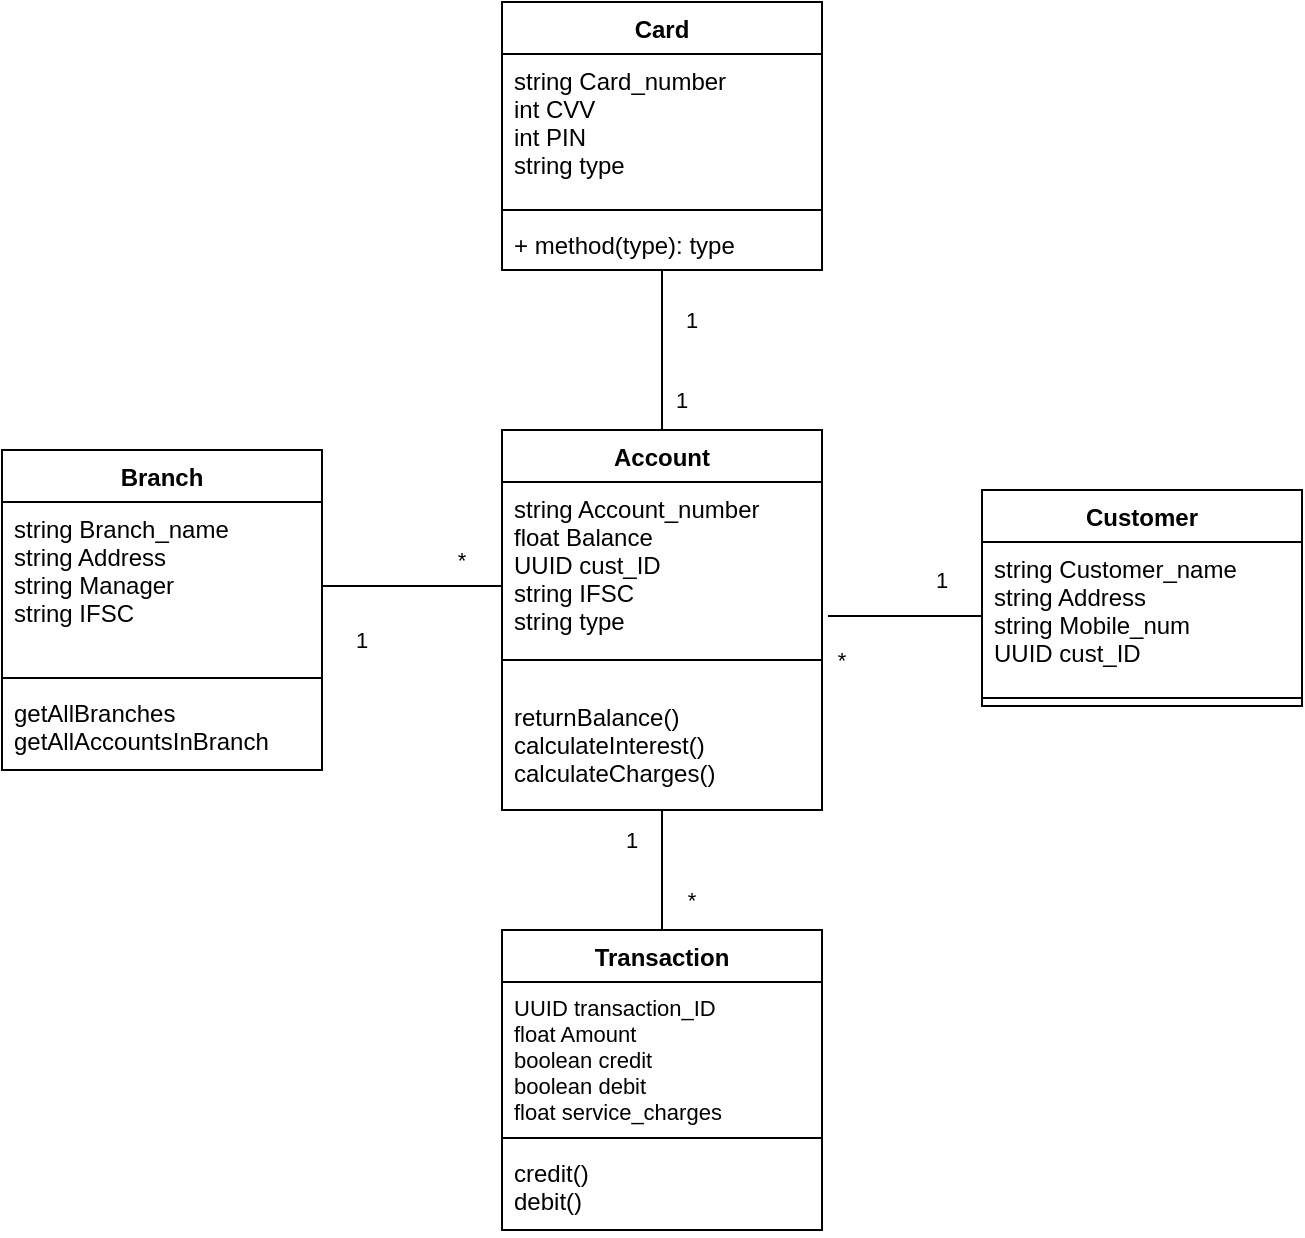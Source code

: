 <mxfile version="15.7.3" type="device"><diagram id="Nh7hX4A5rXZFVKR7h2Lv" name="Page-1"><mxGraphModel dx="925" dy="1636" grid="1" gridSize="10" guides="1" tooltips="1" connect="1" arrows="1" fold="1" page="1" pageScale="1" pageWidth="850" pageHeight="1100" math="0" shadow="0"><root><mxCell id="0"/><mxCell id="1" parent="0"/><mxCell id="doCT38yk2SKjZDS5MouP-8" value="Branch" style="swimlane;fontStyle=1;align=center;verticalAlign=top;childLayout=stackLayout;horizontal=1;startSize=26;horizontalStack=0;resizeParent=1;resizeParentMax=0;resizeLast=0;collapsible=1;marginBottom=0;" vertex="1" parent="1"><mxGeometry x="80" y="90" width="160" height="160" as="geometry"/></mxCell><mxCell id="doCT38yk2SKjZDS5MouP-9" value="string Branch_name&#10;string Address&#10;string Manager&#10;string IFSC" style="text;strokeColor=none;fillColor=none;align=left;verticalAlign=top;spacingLeft=4;spacingRight=4;overflow=hidden;rotatable=0;points=[[0,0.5],[1,0.5]];portConstraint=eastwest;" vertex="1" parent="doCT38yk2SKjZDS5MouP-8"><mxGeometry y="26" width="160" height="84" as="geometry"/></mxCell><mxCell id="doCT38yk2SKjZDS5MouP-10" value="" style="line;strokeWidth=1;fillColor=none;align=left;verticalAlign=middle;spacingTop=-1;spacingLeft=3;spacingRight=3;rotatable=0;labelPosition=right;points=[];portConstraint=eastwest;" vertex="1" parent="doCT38yk2SKjZDS5MouP-8"><mxGeometry y="110" width="160" height="8" as="geometry"/></mxCell><mxCell id="doCT38yk2SKjZDS5MouP-11" value="getAllBranches&#10;getAllAccountsInBranch" style="text;strokeColor=none;fillColor=none;align=left;verticalAlign=top;spacingLeft=4;spacingRight=4;overflow=hidden;rotatable=0;points=[[0,0.5],[1,0.5]];portConstraint=eastwest;" vertex="1" parent="doCT38yk2SKjZDS5MouP-8"><mxGeometry y="118" width="160" height="42" as="geometry"/></mxCell><mxCell id="doCT38yk2SKjZDS5MouP-46" value="" style="edgeStyle=orthogonalEdgeStyle;rounded=0;orthogonalLoop=1;jettySize=auto;html=1;fontSize=11;endArrow=none;endFill=0;" edge="1" parent="1" source="doCT38yk2SKjZDS5MouP-12" target="doCT38yk2SKjZDS5MouP-28"><mxGeometry relative="1" as="geometry"/></mxCell><mxCell id="doCT38yk2SKjZDS5MouP-12" value="Account" style="swimlane;fontStyle=1;align=center;verticalAlign=top;childLayout=stackLayout;horizontal=1;startSize=26;horizontalStack=0;resizeParent=1;resizeParentMax=0;resizeLast=0;collapsible=1;marginBottom=0;" vertex="1" parent="1"><mxGeometry x="330" y="80" width="160" height="190" as="geometry"/></mxCell><mxCell id="doCT38yk2SKjZDS5MouP-13" value="string Account_number&#10;float Balance&#10;UUID cust_ID&#10;string IFSC&#10;string type" style="text;strokeColor=none;fillColor=none;align=left;verticalAlign=top;spacingLeft=4;spacingRight=4;overflow=hidden;rotatable=0;points=[[0,0.5],[1,0.5]];portConstraint=eastwest;" vertex="1" parent="doCT38yk2SKjZDS5MouP-12"><mxGeometry y="26" width="160" height="74" as="geometry"/></mxCell><mxCell id="doCT38yk2SKjZDS5MouP-14" value="" style="line;strokeWidth=1;fillColor=none;align=left;verticalAlign=middle;spacingTop=-1;spacingLeft=3;spacingRight=3;rotatable=0;labelPosition=right;points=[];portConstraint=eastwest;" vertex="1" parent="doCT38yk2SKjZDS5MouP-12"><mxGeometry y="100" width="160" height="30" as="geometry"/></mxCell><mxCell id="doCT38yk2SKjZDS5MouP-15" value="returnBalance()&#10;calculateInterest()&#10;calculateCharges()" style="text;strokeColor=none;fillColor=none;align=left;verticalAlign=top;spacingLeft=4;spacingRight=4;overflow=hidden;rotatable=0;points=[[0,0.5],[1,0.5]];portConstraint=eastwest;" vertex="1" parent="doCT38yk2SKjZDS5MouP-12"><mxGeometry y="130" width="160" height="60" as="geometry"/></mxCell><mxCell id="doCT38yk2SKjZDS5MouP-16" value="Customer" style="swimlane;fontStyle=1;align=center;verticalAlign=top;childLayout=stackLayout;horizontal=1;startSize=26;horizontalStack=0;resizeParent=1;resizeParentMax=0;resizeLast=0;collapsible=1;marginBottom=0;" vertex="1" parent="1"><mxGeometry x="570" y="110" width="160" height="108" as="geometry"/></mxCell><mxCell id="doCT38yk2SKjZDS5MouP-17" value="string Customer_name&#10;string Address&#10;string Mobile_num&#10;UUID cust_ID" style="text;strokeColor=none;fillColor=none;align=left;verticalAlign=top;spacingLeft=4;spacingRight=4;overflow=hidden;rotatable=0;points=[[0,0.5],[1,0.5]];portConstraint=eastwest;" vertex="1" parent="doCT38yk2SKjZDS5MouP-16"><mxGeometry y="26" width="160" height="74" as="geometry"/></mxCell><mxCell id="doCT38yk2SKjZDS5MouP-18" value="" style="line;strokeWidth=1;fillColor=none;align=left;verticalAlign=middle;spacingTop=-1;spacingLeft=3;spacingRight=3;rotatable=0;labelPosition=right;points=[];portConstraint=eastwest;" vertex="1" parent="doCT38yk2SKjZDS5MouP-16"><mxGeometry y="100" width="160" height="8" as="geometry"/></mxCell><mxCell id="doCT38yk2SKjZDS5MouP-28" value="Transaction" style="swimlane;fontStyle=1;align=center;verticalAlign=top;childLayout=stackLayout;horizontal=1;startSize=26;horizontalStack=0;resizeParent=1;resizeParentMax=0;resizeLast=0;collapsible=1;marginBottom=0;" vertex="1" parent="1"><mxGeometry x="330" y="330" width="160" height="150" as="geometry"/></mxCell><mxCell id="doCT38yk2SKjZDS5MouP-29" value="UUID transaction_ID&#10;float Amount&#10;boolean credit&#10;boolean debit&#10;float service_charges&#10;" style="text;strokeColor=none;fillColor=none;align=left;verticalAlign=top;spacingLeft=4;spacingRight=4;overflow=hidden;rotatable=0;points=[[0,0.5],[1,0.5]];portConstraint=eastwest;fontSize=11;" vertex="1" parent="doCT38yk2SKjZDS5MouP-28"><mxGeometry y="26" width="160" height="74" as="geometry"/></mxCell><mxCell id="doCT38yk2SKjZDS5MouP-30" value="" style="line;strokeWidth=1;fillColor=none;align=left;verticalAlign=middle;spacingTop=-1;spacingLeft=3;spacingRight=3;rotatable=0;labelPosition=right;points=[];portConstraint=eastwest;" vertex="1" parent="doCT38yk2SKjZDS5MouP-28"><mxGeometry y="100" width="160" height="8" as="geometry"/></mxCell><mxCell id="doCT38yk2SKjZDS5MouP-31" value="credit()&#10;debit()" style="text;strokeColor=none;fillColor=none;align=left;verticalAlign=top;spacingLeft=4;spacingRight=4;overflow=hidden;rotatable=0;points=[[0,0.5],[1,0.5]];portConstraint=eastwest;" vertex="1" parent="doCT38yk2SKjZDS5MouP-28"><mxGeometry y="108" width="160" height="42" as="geometry"/></mxCell><mxCell id="doCT38yk2SKjZDS5MouP-45" value="" style="edgeStyle=orthogonalEdgeStyle;rounded=0;orthogonalLoop=1;jettySize=auto;html=1;fontSize=11;endArrow=none;endFill=0;" edge="1" parent="1" source="doCT38yk2SKjZDS5MouP-32"><mxGeometry relative="1" as="geometry"><mxPoint x="410" y="80" as="targetPoint"/><Array as="points"><mxPoint x="410" y="53"/><mxPoint x="410" y="53"/></Array></mxGeometry></mxCell><mxCell id="doCT38yk2SKjZDS5MouP-32" value="Card" style="swimlane;fontStyle=1;align=center;verticalAlign=top;childLayout=stackLayout;horizontal=1;startSize=26;horizontalStack=0;resizeParent=1;resizeParentMax=0;resizeLast=0;collapsible=1;marginBottom=0;" vertex="1" parent="1"><mxGeometry x="330" y="-134" width="160" height="134" as="geometry"/></mxCell><mxCell id="doCT38yk2SKjZDS5MouP-33" value="string Card_number&#10;int CVV&#10;int PIN&#10;string type" style="text;strokeColor=none;fillColor=none;align=left;verticalAlign=top;spacingLeft=4;spacingRight=4;overflow=hidden;rotatable=0;points=[[0,0.5],[1,0.5]];portConstraint=eastwest;" vertex="1" parent="doCT38yk2SKjZDS5MouP-32"><mxGeometry y="26" width="160" height="74" as="geometry"/></mxCell><mxCell id="doCT38yk2SKjZDS5MouP-34" value="" style="line;strokeWidth=1;fillColor=none;align=left;verticalAlign=middle;spacingTop=-1;spacingLeft=3;spacingRight=3;rotatable=0;labelPosition=right;points=[];portConstraint=eastwest;" vertex="1" parent="doCT38yk2SKjZDS5MouP-32"><mxGeometry y="100" width="160" height="8" as="geometry"/></mxCell><mxCell id="doCT38yk2SKjZDS5MouP-35" value="+ method(type): type" style="text;strokeColor=none;fillColor=none;align=left;verticalAlign=top;spacingLeft=4;spacingRight=4;overflow=hidden;rotatable=0;points=[[0,0.5],[1,0.5]];portConstraint=eastwest;" vertex="1" parent="doCT38yk2SKjZDS5MouP-32"><mxGeometry y="108" width="160" height="26" as="geometry"/></mxCell><mxCell id="doCT38yk2SKjZDS5MouP-40" value="" style="edgeStyle=orthogonalEdgeStyle;rounded=0;orthogonalLoop=1;jettySize=auto;html=1;fontSize=11;endArrow=none;endFill=0;" edge="1" parent="1" source="doCT38yk2SKjZDS5MouP-9" target="doCT38yk2SKjZDS5MouP-14"><mxGeometry relative="1" as="geometry"><Array as="points"><mxPoint x="330" y="158"/></Array></mxGeometry></mxCell><mxCell id="doCT38yk2SKjZDS5MouP-43" value="" style="edgeStyle=orthogonalEdgeStyle;rounded=0;orthogonalLoop=1;jettySize=auto;html=1;fontSize=11;endArrow=none;endFill=0;" edge="1" parent="1"><mxGeometry relative="1" as="geometry"><mxPoint x="493" y="173" as="sourcePoint"/><mxPoint x="570" y="170" as="targetPoint"/><Array as="points"><mxPoint x="493" y="173"/></Array></mxGeometry></mxCell><mxCell id="doCT38yk2SKjZDS5MouP-47" value="1" style="text;html=1;strokeColor=none;fillColor=none;align=center;verticalAlign=middle;whiteSpace=wrap;rounded=0;fontSize=11;" vertex="1" parent="1"><mxGeometry x="395" y="10" width="60" height="30" as="geometry"/></mxCell><mxCell id="doCT38yk2SKjZDS5MouP-48" value="1" style="text;html=1;strokeColor=none;fillColor=none;align=center;verticalAlign=middle;whiteSpace=wrap;rounded=0;fontSize=11;" vertex="1" parent="1"><mxGeometry x="390" y="50" width="60" height="30" as="geometry"/></mxCell><mxCell id="doCT38yk2SKjZDS5MouP-50" value="1" style="text;html=1;strokeColor=none;fillColor=none;align=center;verticalAlign=middle;whiteSpace=wrap;rounded=0;fontSize=11;" vertex="1" parent="1"><mxGeometry x="520" y="140" width="60" height="30" as="geometry"/></mxCell><mxCell id="doCT38yk2SKjZDS5MouP-51" value="*" style="text;html=1;strokeColor=none;fillColor=none;align=center;verticalAlign=middle;whiteSpace=wrap;rounded=0;fontSize=11;" vertex="1" parent="1"><mxGeometry x="470" y="180" width="60" height="30" as="geometry"/></mxCell><mxCell id="doCT38yk2SKjZDS5MouP-52" value="1" style="text;html=1;strokeColor=none;fillColor=none;align=center;verticalAlign=middle;whiteSpace=wrap;rounded=0;fontSize=11;" vertex="1" parent="1"><mxGeometry x="230" y="170" width="60" height="30" as="geometry"/></mxCell><mxCell id="doCT38yk2SKjZDS5MouP-53" value="*" style="text;html=1;strokeColor=none;fillColor=none;align=center;verticalAlign=middle;whiteSpace=wrap;rounded=0;fontSize=11;" vertex="1" parent="1"><mxGeometry x="280" y="130" width="60" height="30" as="geometry"/></mxCell><mxCell id="doCT38yk2SKjZDS5MouP-54" value="*" style="text;html=1;strokeColor=none;fillColor=none;align=center;verticalAlign=middle;whiteSpace=wrap;rounded=0;fontSize=11;" vertex="1" parent="1"><mxGeometry x="395" y="300" width="60" height="30" as="geometry"/></mxCell><mxCell id="doCT38yk2SKjZDS5MouP-55" value="1" style="text;html=1;strokeColor=none;fillColor=none;align=center;verticalAlign=middle;whiteSpace=wrap;rounded=0;fontSize=11;" vertex="1" parent="1"><mxGeometry x="365" y="270" width="60" height="30" as="geometry"/></mxCell></root></mxGraphModel></diagram></mxfile>